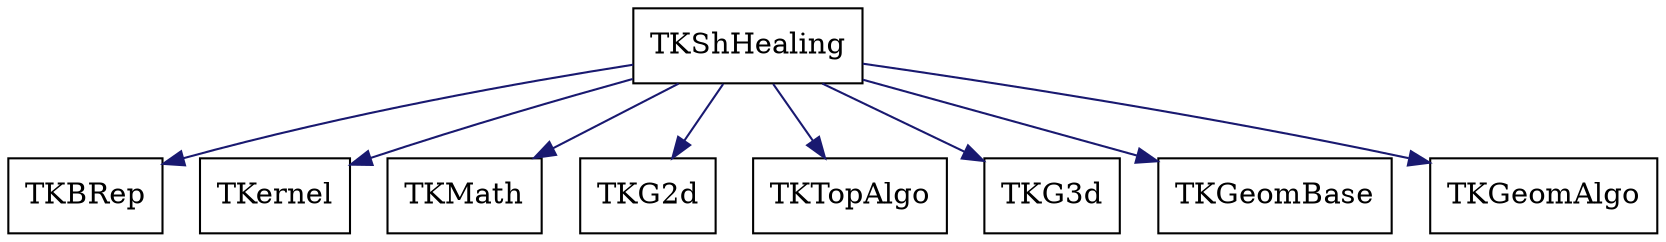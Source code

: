 digraph schema_TKShHealing
{
	TKShHealing [ URL = "toolkit_tkshhealing.html", shape = box ]
	TKBRep [ URL = "toolkit_tkbrep.html" , shape = box ]
	TKShHealing -> TKBRep [ color = "midnightblue", style = "solid" ]
	TKernel [ URL = "toolkit_tkernel.html" , shape = box ]
	TKShHealing -> TKernel [ color = "midnightblue", style = "solid" ]
	TKMath [ URL = "toolkit_tkmath.html" , shape = box ]
	TKShHealing -> TKMath [ color = "midnightblue", style = "solid" ]
	TKG2d [ URL = "toolkit_tkg2d.html" , shape = box ]
	TKShHealing -> TKG2d [ color = "midnightblue", style = "solid" ]
	TKTopAlgo [ URL = "toolkit_tktopalgo.html" , shape = box ]
	TKShHealing -> TKTopAlgo [ color = "midnightblue", style = "solid" ]
	TKG3d [ URL = "toolkit_tkg3d.html" , shape = box ]
	TKShHealing -> TKG3d [ color = "midnightblue", style = "solid" ]
	TKGeomBase [ URL = "toolkit_tkgeombase.html" , shape = box ]
	TKShHealing -> TKGeomBase [ color = "midnightblue", style = "solid" ]
	TKGeomAlgo [ URL = "toolkit_tkgeomalgo.html" , shape = box ]
	TKShHealing -> TKGeomAlgo [ color = "midnightblue", style = "solid" ]
	aspect = 1
}
